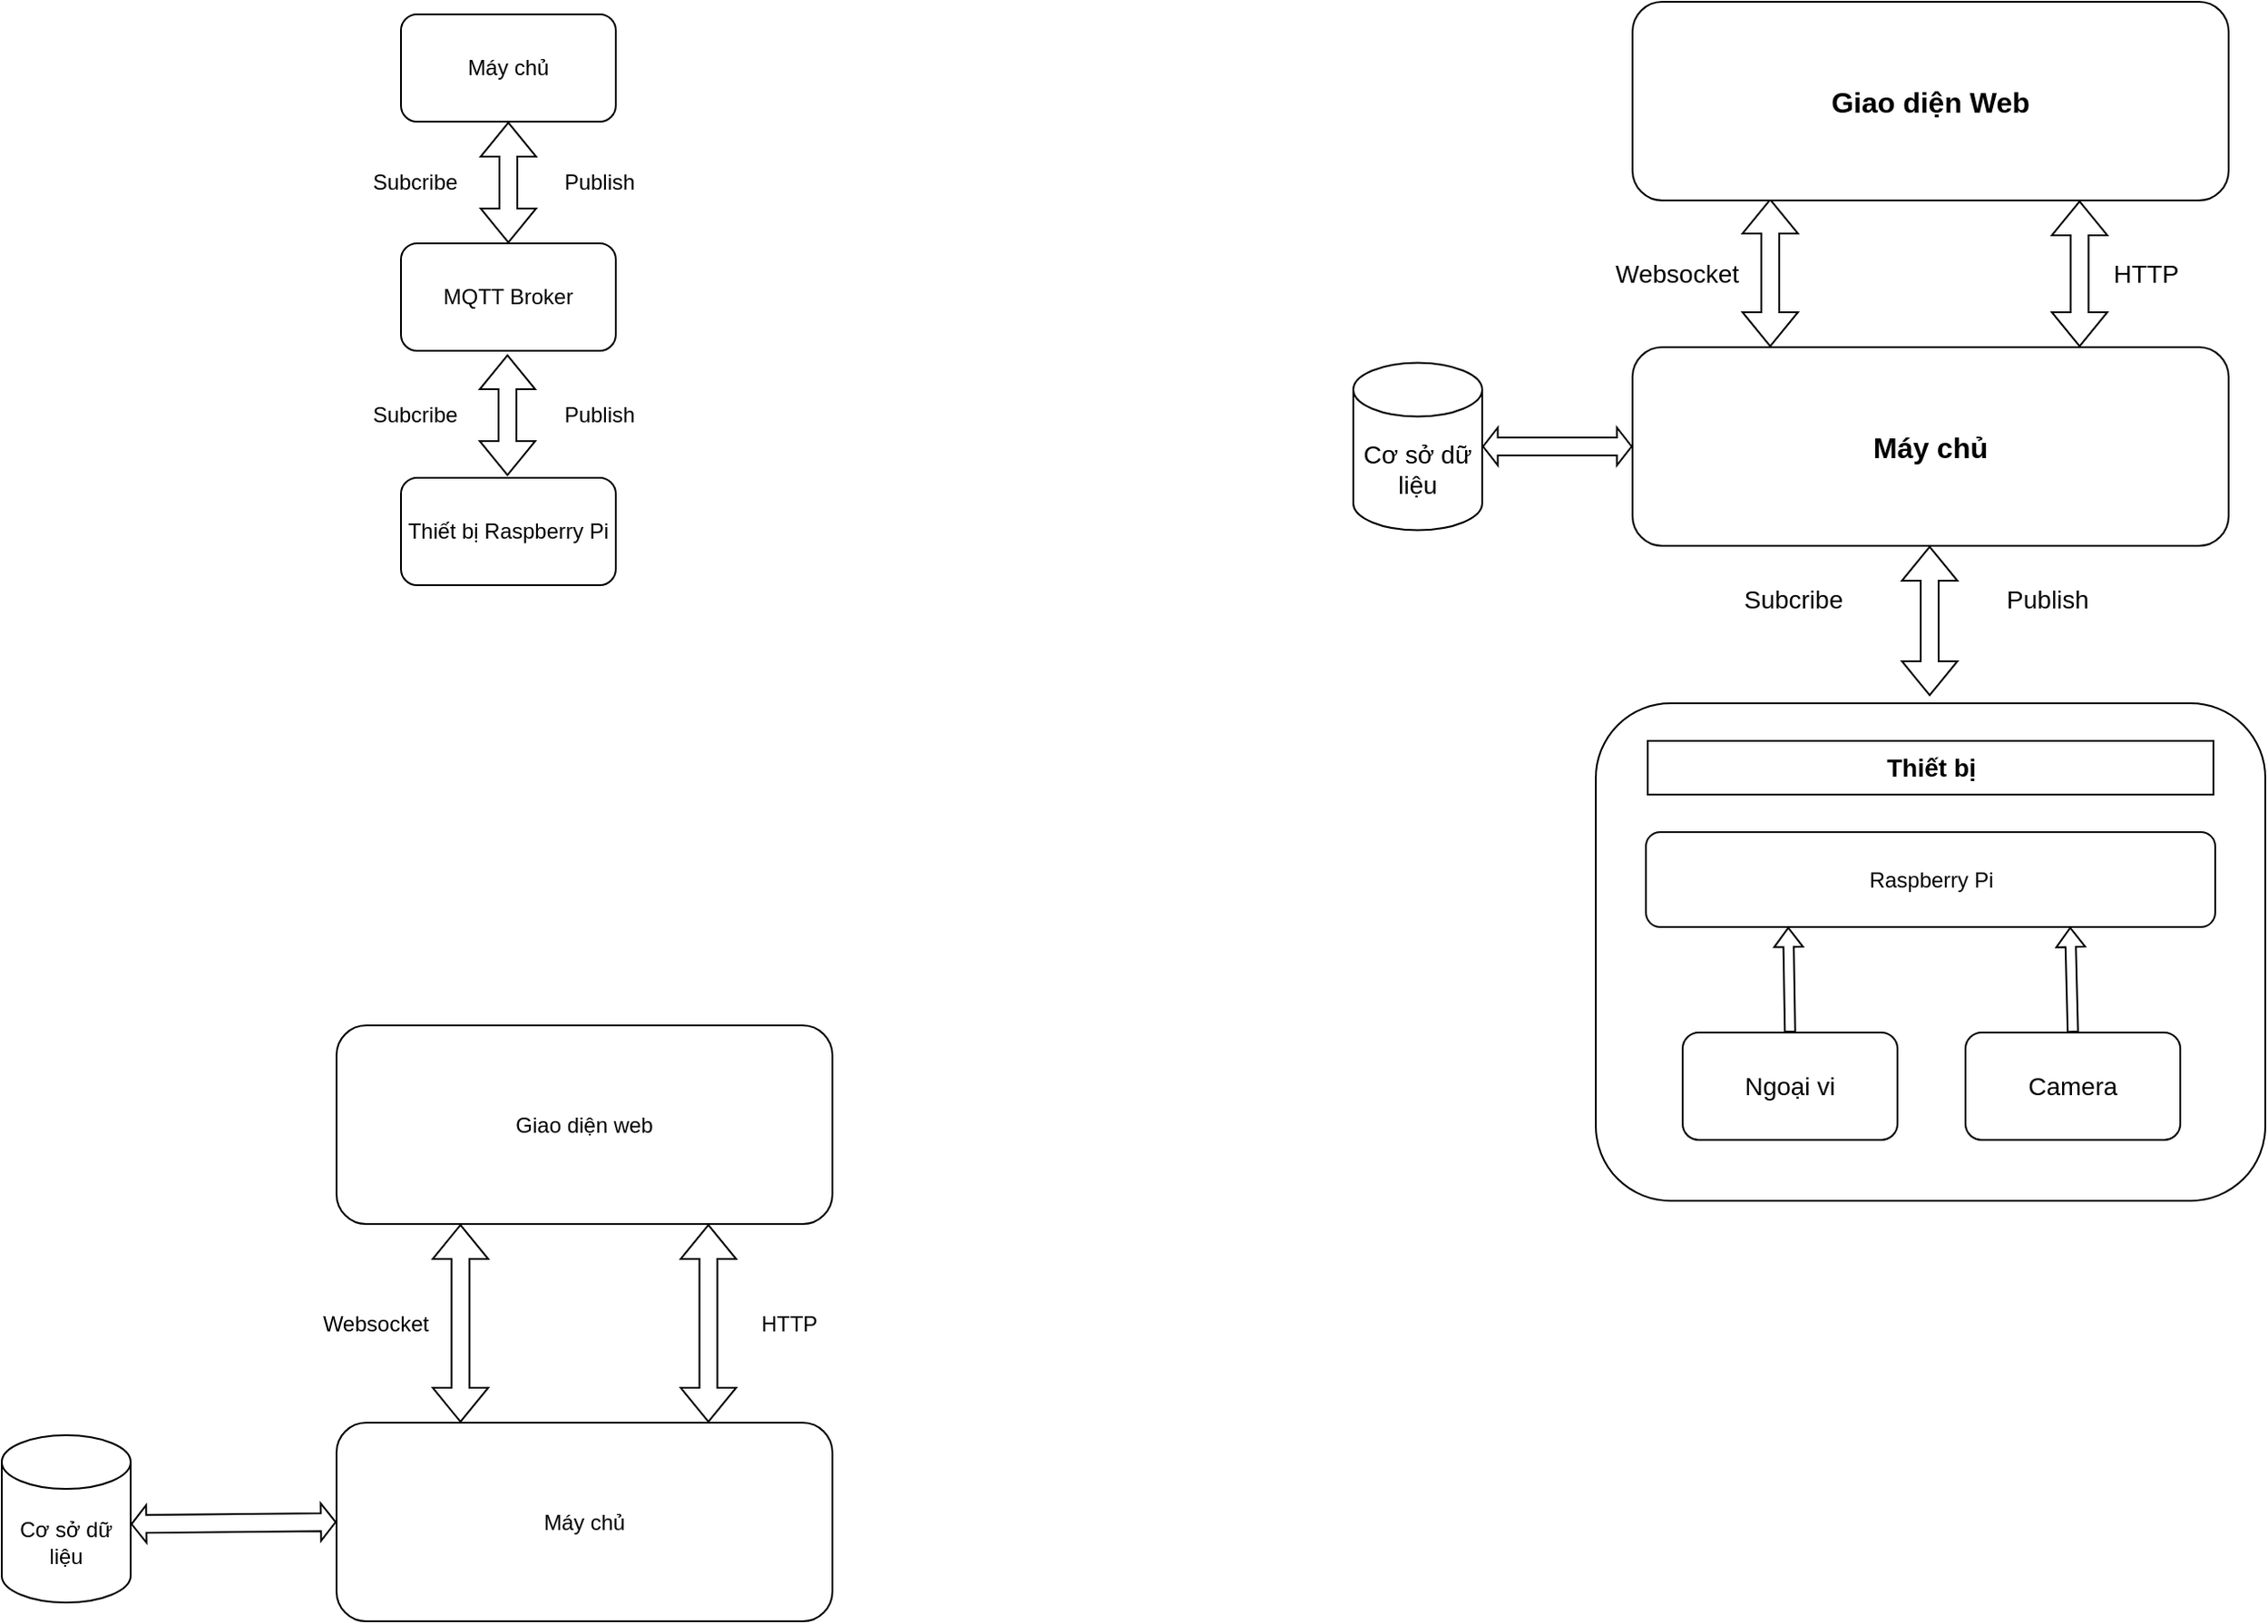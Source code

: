 <mxfile version="25.0.3">
  <diagram name="Page-1" id="74b105a0-9070-1c63-61bc-23e55f88626e">
    <mxGraphModel dx="1687" dy="918" grid="0" gridSize="10" guides="1" tooltips="1" connect="1" arrows="1" fold="1" page="1" pageScale="1.5" pageWidth="1169" pageHeight="826" background="none" math="0" shadow="0">
      <root>
        <mxCell id="0" style=";html=1;" />
        <mxCell id="1" style=";html=1;" parent="0" />
        <mxCell id="LVZCf0hYnNkqwHZgKI_H-1" value="Máy chủ" style="rounded=1;whiteSpace=wrap;html=1;fillColor=default;" parent="1" vertex="1">
          <mxGeometry x="240" y="151" width="120" height="60" as="geometry" />
        </mxCell>
        <mxCell id="LVZCf0hYnNkqwHZgKI_H-2" value="MQTT Broker" style="rounded=1;whiteSpace=wrap;html=1;fillColor=default;" parent="1" vertex="1">
          <mxGeometry x="240" y="279" width="120" height="60" as="geometry" />
        </mxCell>
        <mxCell id="LVZCf0hYnNkqwHZgKI_H-3" value="Thiết bị Raspberry Pi" style="rounded=1;whiteSpace=wrap;html=1;fillColor=default;" parent="1" vertex="1">
          <mxGeometry x="240" y="410" width="120" height="60" as="geometry" />
        </mxCell>
        <mxCell id="LVZCf0hYnNkqwHZgKI_H-4" value="" style="shape=flexArrow;endArrow=classic;startArrow=classic;html=1;rounded=0;entryX=0.5;entryY=1;entryDx=0;entryDy=0;" parent="1" source="LVZCf0hYnNkqwHZgKI_H-2" target="LVZCf0hYnNkqwHZgKI_H-1" edge="1">
          <mxGeometry width="100" height="100" relative="1" as="geometry">
            <mxPoint x="343" y="539" as="sourcePoint" />
            <mxPoint x="443" y="439" as="targetPoint" />
          </mxGeometry>
        </mxCell>
        <mxCell id="LVZCf0hYnNkqwHZgKI_H-5" value="" style="shape=flexArrow;endArrow=classic;startArrow=classic;html=1;rounded=0;entryX=0.5;entryY=1;entryDx=0;entryDy=0;" parent="1" edge="1">
          <mxGeometry width="100" height="100" relative="1" as="geometry">
            <mxPoint x="299.5" y="409" as="sourcePoint" />
            <mxPoint x="299.5" y="341" as="targetPoint" />
          </mxGeometry>
        </mxCell>
        <mxCell id="LVZCf0hYnNkqwHZgKI_H-7" value="Publish" style="text;html=1;align=center;verticalAlign=middle;whiteSpace=wrap;rounded=0;" parent="1" vertex="1">
          <mxGeometry x="321" y="360" width="60" height="30" as="geometry" />
        </mxCell>
        <mxCell id="LVZCf0hYnNkqwHZgKI_H-8" value="Publish" style="text;html=1;align=center;verticalAlign=middle;whiteSpace=wrap;rounded=0;" parent="1" vertex="1">
          <mxGeometry x="321" y="230" width="60" height="30" as="geometry" />
        </mxCell>
        <mxCell id="LVZCf0hYnNkqwHZgKI_H-9" value="Subcribe" style="text;html=1;align=center;verticalAlign=middle;whiteSpace=wrap;rounded=0;" parent="1" vertex="1">
          <mxGeometry x="218" y="230" width="60" height="30" as="geometry" />
        </mxCell>
        <mxCell id="LVZCf0hYnNkqwHZgKI_H-10" value="Subcribe" style="text;html=1;align=center;verticalAlign=middle;whiteSpace=wrap;rounded=0;" parent="1" vertex="1">
          <mxGeometry x="218" y="360" width="60" height="30" as="geometry" />
        </mxCell>
        <mxCell id="LVZCf0hYnNkqwHZgKI_H-11" value="Giao diện web" style="rounded=1;whiteSpace=wrap;html=1;" parent="1" vertex="1">
          <mxGeometry x="204" y="716" width="277" height="111" as="geometry" />
        </mxCell>
        <mxCell id="LVZCf0hYnNkqwHZgKI_H-12" value="Máy chủ" style="rounded=1;whiteSpace=wrap;html=1;" parent="1" vertex="1">
          <mxGeometry x="204" y="938" width="277" height="111" as="geometry" />
        </mxCell>
        <mxCell id="LVZCf0hYnNkqwHZgKI_H-13" value="" style="shape=flexArrow;endArrow=classic;startArrow=classic;html=1;rounded=0;entryX=0.25;entryY=1;entryDx=0;entryDy=0;exitX=0.25;exitY=0;exitDx=0;exitDy=0;" parent="1" source="LVZCf0hYnNkqwHZgKI_H-12" target="LVZCf0hYnNkqwHZgKI_H-11" edge="1">
          <mxGeometry width="100" height="100" relative="1" as="geometry">
            <mxPoint x="299" y="984" as="sourcePoint" />
            <mxPoint x="399" y="884" as="targetPoint" />
          </mxGeometry>
        </mxCell>
        <mxCell id="LVZCf0hYnNkqwHZgKI_H-14" value="" style="shape=flexArrow;endArrow=classic;startArrow=classic;html=1;rounded=0;exitX=0.75;exitY=0;exitDx=0;exitDy=0;entryX=0.75;entryY=1;entryDx=0;entryDy=0;" parent="1" source="LVZCf0hYnNkqwHZgKI_H-12" target="LVZCf0hYnNkqwHZgKI_H-11" edge="1">
          <mxGeometry width="100" height="100" relative="1" as="geometry">
            <mxPoint x="404" y="938" as="sourcePoint" />
            <mxPoint x="395" y="873" as="targetPoint" />
          </mxGeometry>
        </mxCell>
        <mxCell id="LVZCf0hYnNkqwHZgKI_H-15" value="HTTP" style="text;html=1;align=center;verticalAlign=middle;whiteSpace=wrap;rounded=0;" parent="1" vertex="1">
          <mxGeometry x="427" y="868" width="60" height="30" as="geometry" />
        </mxCell>
        <mxCell id="LVZCf0hYnNkqwHZgKI_H-16" value="Websocket" style="text;html=1;align=center;verticalAlign=middle;whiteSpace=wrap;rounded=0;" parent="1" vertex="1">
          <mxGeometry x="196" y="868" width="60" height="30" as="geometry" />
        </mxCell>
        <mxCell id="LVZCf0hYnNkqwHZgKI_H-17" value="&lt;div style=&quot;&quot;&gt;&lt;span style=&quot;background-color: initial;&quot;&gt;Cơ sở dữ liệu&lt;/span&gt;&lt;/div&gt;" style="shape=cylinder3;whiteSpace=wrap;html=1;boundedLbl=1;backgroundOutline=1;size=15;align=center;" parent="1" vertex="1">
          <mxGeometry x="17" y="945" width="72" height="93.5" as="geometry" />
        </mxCell>
        <mxCell id="LVZCf0hYnNkqwHZgKI_H-18" value="" style="shape=flexArrow;endArrow=classic;startArrow=classic;html=1;rounded=0;entryX=0;entryY=0.5;entryDx=0;entryDy=0;exitX=1;exitY=0.531;exitDx=0;exitDy=0;exitPerimeter=0;startWidth=10;startSize=2.41;endWidth=10;endSize=2.41;" parent="1" source="LVZCf0hYnNkqwHZgKI_H-17" target="LVZCf0hYnNkqwHZgKI_H-12" edge="1">
          <mxGeometry width="100" height="100" relative="1" as="geometry">
            <mxPoint x="90" y="1002" as="sourcePoint" />
            <mxPoint x="190" y="902" as="targetPoint" />
          </mxGeometry>
        </mxCell>
        <mxCell id="LVZCf0hYnNkqwHZgKI_H-20" value="&lt;b&gt;&lt;font style=&quot;font-size: 16px;&quot;&gt;Máy chủ&lt;/font&gt;&lt;/b&gt;" style="rounded=1;whiteSpace=wrap;html=1;" parent="1" vertex="1">
          <mxGeometry x="928" y="337" width="333" height="111" as="geometry" />
        </mxCell>
        <mxCell id="LVZCf0hYnNkqwHZgKI_H-21" value="" style="shape=flexArrow;endArrow=classic;startArrow=classic;html=1;rounded=0;exitX=0.231;exitY=0;exitDx=0;exitDy=0;exitPerimeter=0;entryX=0.231;entryY=0.991;entryDx=0;entryDy=0;entryPerimeter=0;" parent="1" source="LVZCf0hYnNkqwHZgKI_H-20" target="DWsVAxynY-4hJKjRqhUx-7" edge="1">
          <mxGeometry width="100" height="100" relative="1" as="geometry">
            <mxPoint x="1051" y="354" as="sourcePoint" />
            <mxPoint x="1009" y="212" as="targetPoint" />
          </mxGeometry>
        </mxCell>
        <mxCell id="LVZCf0hYnNkqwHZgKI_H-22" value="" style="shape=flexArrow;endArrow=classic;startArrow=classic;html=1;rounded=0;exitX=0.75;exitY=0;exitDx=0;exitDy=0;entryX=0.75;entryY=1;entryDx=0;entryDy=0;entryPerimeter=0;" parent="1" source="LVZCf0hYnNkqwHZgKI_H-20" target="DWsVAxynY-4hJKjRqhUx-7" edge="1">
          <mxGeometry width="100" height="100" relative="1" as="geometry">
            <mxPoint x="1156" y="308" as="sourcePoint" />
            <mxPoint x="1184" y="216" as="targetPoint" />
          </mxGeometry>
        </mxCell>
        <mxCell id="LVZCf0hYnNkqwHZgKI_H-23" value="&lt;font style=&quot;font-size: 14px;&quot;&gt;HTTP&lt;/font&gt;" style="text;html=1;align=center;verticalAlign=middle;whiteSpace=wrap;rounded=0;" parent="1" vertex="1">
          <mxGeometry x="1185" y="281" width="60" height="30" as="geometry" />
        </mxCell>
        <mxCell id="LVZCf0hYnNkqwHZgKI_H-24" value="&lt;font style=&quot;font-size: 14px;&quot;&gt;Websocket&lt;/font&gt;" style="text;html=1;align=center;verticalAlign=middle;whiteSpace=wrap;rounded=0;" parent="1" vertex="1">
          <mxGeometry x="923" y="281" width="60" height="30" as="geometry" />
        </mxCell>
        <mxCell id="LVZCf0hYnNkqwHZgKI_H-25" value="&lt;div style=&quot;&quot;&gt;&lt;span style=&quot;background-color: initial;&quot;&gt;&lt;font style=&quot;font-size: 14px;&quot;&gt;Cơ sở dữ liệu&lt;/font&gt;&lt;/span&gt;&lt;/div&gt;" style="shape=cylinder3;whiteSpace=wrap;html=1;boundedLbl=1;backgroundOutline=1;size=15;align=center;" parent="1" vertex="1">
          <mxGeometry x="772" y="345.75" width="72" height="93.5" as="geometry" />
        </mxCell>
        <mxCell id="LVZCf0hYnNkqwHZgKI_H-26" value="" style="shape=flexArrow;endArrow=classic;startArrow=classic;html=1;rounded=0;entryX=0;entryY=0.5;entryDx=0;entryDy=0;exitX=1;exitY=0.5;exitDx=0;exitDy=0;exitPerimeter=0;startWidth=10;startSize=2.41;endWidth=10;endSize=2.41;" parent="1" source="LVZCf0hYnNkqwHZgKI_H-25" target="LVZCf0hYnNkqwHZgKI_H-20" edge="1">
          <mxGeometry width="100" height="100" relative="1" as="geometry">
            <mxPoint x="842" y="372" as="sourcePoint" />
            <mxPoint x="942" y="272" as="targetPoint" />
          </mxGeometry>
        </mxCell>
        <mxCell id="LVZCf0hYnNkqwHZgKI_H-27" value="" style="rounded=1;whiteSpace=wrap;html=1;" parent="1" vertex="1">
          <mxGeometry x="907.5" y="536" width="374" height="278" as="geometry" />
        </mxCell>
        <mxCell id="LVZCf0hYnNkqwHZgKI_H-28" value="" style="shape=flexArrow;endArrow=classic;startArrow=classic;html=1;rounded=0;exitX=0.25;exitY=0;exitDx=0;exitDy=0;" parent="1" edge="1">
          <mxGeometry width="100" height="100" relative="1" as="geometry">
            <mxPoint x="1094" y="532" as="sourcePoint" />
            <mxPoint x="1094" y="448" as="targetPoint" />
          </mxGeometry>
        </mxCell>
        <mxCell id="LVZCf0hYnNkqwHZgKI_H-29" value="&lt;b&gt;&lt;font style=&quot;font-size: 14px;&quot;&gt;Thiết bị&lt;/font&gt;&lt;/b&gt;" style="rounded=0;whiteSpace=wrap;html=1;" parent="1" vertex="1">
          <mxGeometry x="936.5" y="557" width="316" height="30" as="geometry" />
        </mxCell>
        <mxCell id="LVZCf0hYnNkqwHZgKI_H-30" value="Raspberry Pi" style="rounded=1;whiteSpace=wrap;html=1;" parent="1" vertex="1">
          <mxGeometry x="935.5" y="608" width="318" height="53" as="geometry" />
        </mxCell>
        <mxCell id="LVZCf0hYnNkqwHZgKI_H-33" value="&lt;font style=&quot;font-size: 14px;&quot;&gt;Ngoại vi&lt;/font&gt;" style="rounded=1;whiteSpace=wrap;html=1;" parent="1" vertex="1">
          <mxGeometry x="956" y="720" width="120" height="60" as="geometry" />
        </mxCell>
        <mxCell id="LVZCf0hYnNkqwHZgKI_H-34" value="&lt;font style=&quot;font-size: 14px;&quot;&gt;Publish&lt;/font&gt;" style="text;html=1;align=center;verticalAlign=middle;whiteSpace=wrap;rounded=0;" parent="1" vertex="1">
          <mxGeometry x="1130" y="463" width="60" height="30" as="geometry" />
        </mxCell>
        <mxCell id="LVZCf0hYnNkqwHZgKI_H-35" value="&lt;font style=&quot;font-size: 14px;&quot;&gt;Subcribe&lt;/font&gt;" style="text;html=1;align=center;verticalAlign=middle;whiteSpace=wrap;rounded=0;" parent="1" vertex="1">
          <mxGeometry x="988" y="463" width="60" height="30" as="geometry" />
        </mxCell>
        <mxCell id="DWsVAxynY-4hJKjRqhUx-1" value="&lt;span style=&quot;font-size: 14px;&quot;&gt;Camera&lt;/span&gt;" style="rounded=1;whiteSpace=wrap;html=1;" vertex="1" parent="1">
          <mxGeometry x="1114" y="720" width="120" height="60" as="geometry" />
        </mxCell>
        <mxCell id="DWsVAxynY-4hJKjRqhUx-5" value="" style="shape=flexArrow;endArrow=classic;html=1;rounded=0;endWidth=9.275;endSize=3.219;width=5.769;entryX=0.25;entryY=1;entryDx=0;entryDy=0;exitX=0.5;exitY=0;exitDx=0;exitDy=0;" edge="1" parent="1" source="LVZCf0hYnNkqwHZgKI_H-33" target="LVZCf0hYnNkqwHZgKI_H-30">
          <mxGeometry width="50" height="50" relative="1" as="geometry">
            <mxPoint x="1016" y="711" as="sourcePoint" />
            <mxPoint x="1017" y="675" as="targetPoint" />
          </mxGeometry>
        </mxCell>
        <mxCell id="DWsVAxynY-4hJKjRqhUx-6" value="" style="shape=flexArrow;endArrow=classic;html=1;rounded=0;endWidth=9.275;endSize=3.219;width=5.769;entryX=0.25;entryY=1;entryDx=0;entryDy=0;exitX=0.5;exitY=0;exitDx=0;exitDy=0;" edge="1" parent="1" source="DWsVAxynY-4hJKjRqhUx-1">
          <mxGeometry width="50" height="50" relative="1" as="geometry">
            <mxPoint x="1174" y="710" as="sourcePoint" />
            <mxPoint x="1172.5" y="661" as="targetPoint" />
          </mxGeometry>
        </mxCell>
        <mxCell id="DWsVAxynY-4hJKjRqhUx-7" value="&lt;b&gt;&lt;font style=&quot;font-size: 16px;&quot;&gt;Giao diện Web&lt;/font&gt;&lt;/b&gt;" style="rounded=1;whiteSpace=wrap;html=1;" vertex="1" parent="1">
          <mxGeometry x="928" y="144" width="333" height="111" as="geometry" />
        </mxCell>
      </root>
    </mxGraphModel>
  </diagram>
</mxfile>
